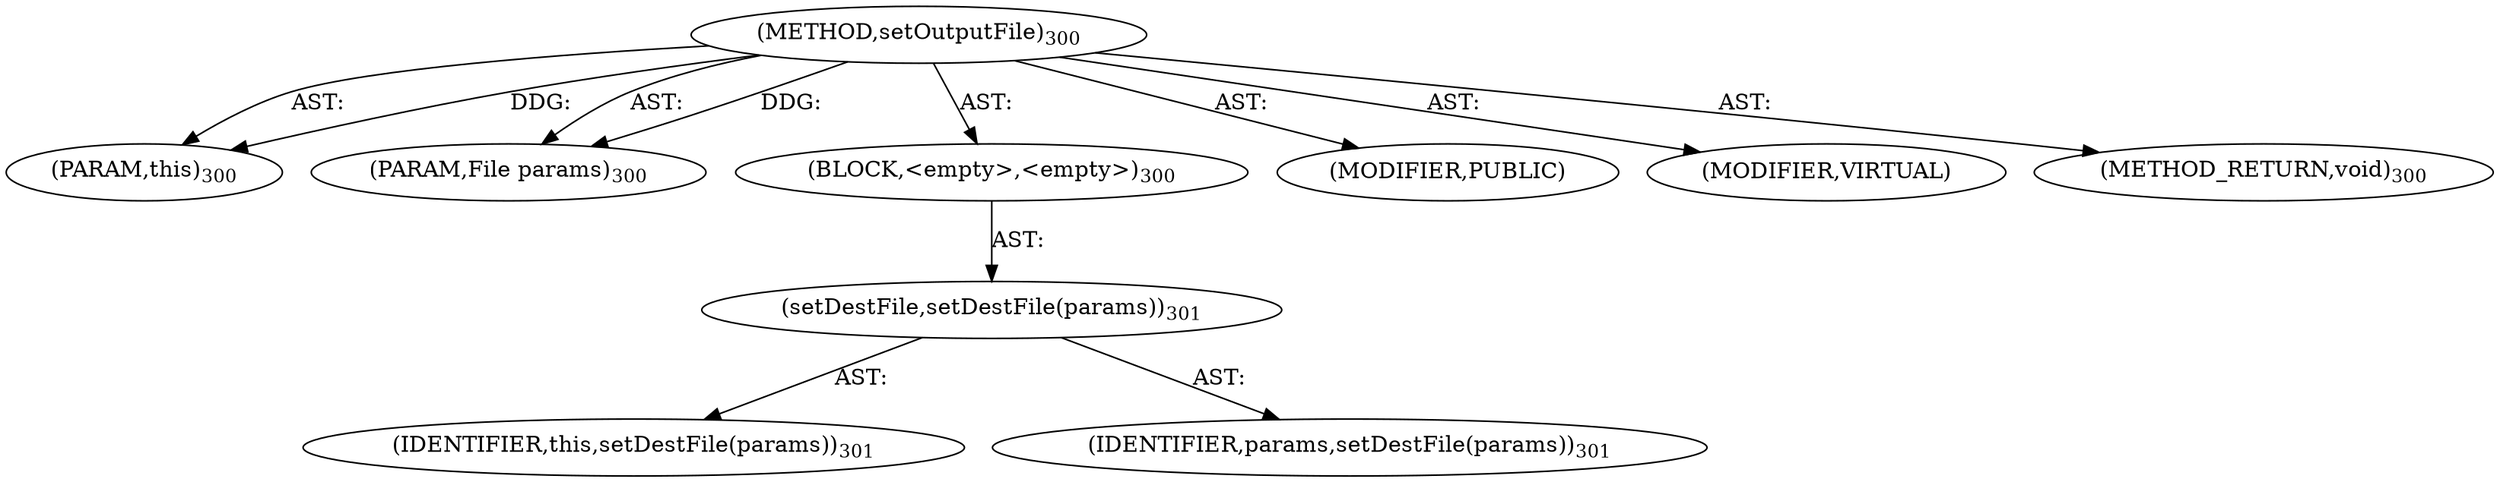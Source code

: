 digraph "setOutputFile" {  
"111669149707" [label = <(METHOD,setOutputFile)<SUB>300</SUB>> ]
"115964116995" [label = <(PARAM,this)<SUB>300</SUB>> ]
"115964117012" [label = <(PARAM,File params)<SUB>300</SUB>> ]
"25769803791" [label = <(BLOCK,&lt;empty&gt;,&lt;empty&gt;)<SUB>300</SUB>> ]
"30064771120" [label = <(setDestFile,setDestFile(params))<SUB>301</SUB>> ]
"68719476739" [label = <(IDENTIFIER,this,setDestFile(params))<SUB>301</SUB>> ]
"68719476777" [label = <(IDENTIFIER,params,setDestFile(params))<SUB>301</SUB>> ]
"133143986204" [label = <(MODIFIER,PUBLIC)> ]
"133143986205" [label = <(MODIFIER,VIRTUAL)> ]
"128849018891" [label = <(METHOD_RETURN,void)<SUB>300</SUB>> ]
  "111669149707" -> "115964116995"  [ label = "AST: "] 
  "111669149707" -> "115964117012"  [ label = "AST: "] 
  "111669149707" -> "25769803791"  [ label = "AST: "] 
  "111669149707" -> "133143986204"  [ label = "AST: "] 
  "111669149707" -> "133143986205"  [ label = "AST: "] 
  "111669149707" -> "128849018891"  [ label = "AST: "] 
  "25769803791" -> "30064771120"  [ label = "AST: "] 
  "30064771120" -> "68719476739"  [ label = "AST: "] 
  "30064771120" -> "68719476777"  [ label = "AST: "] 
  "111669149707" -> "115964116995"  [ label = "DDG: "] 
  "111669149707" -> "115964117012"  [ label = "DDG: "] 
}
